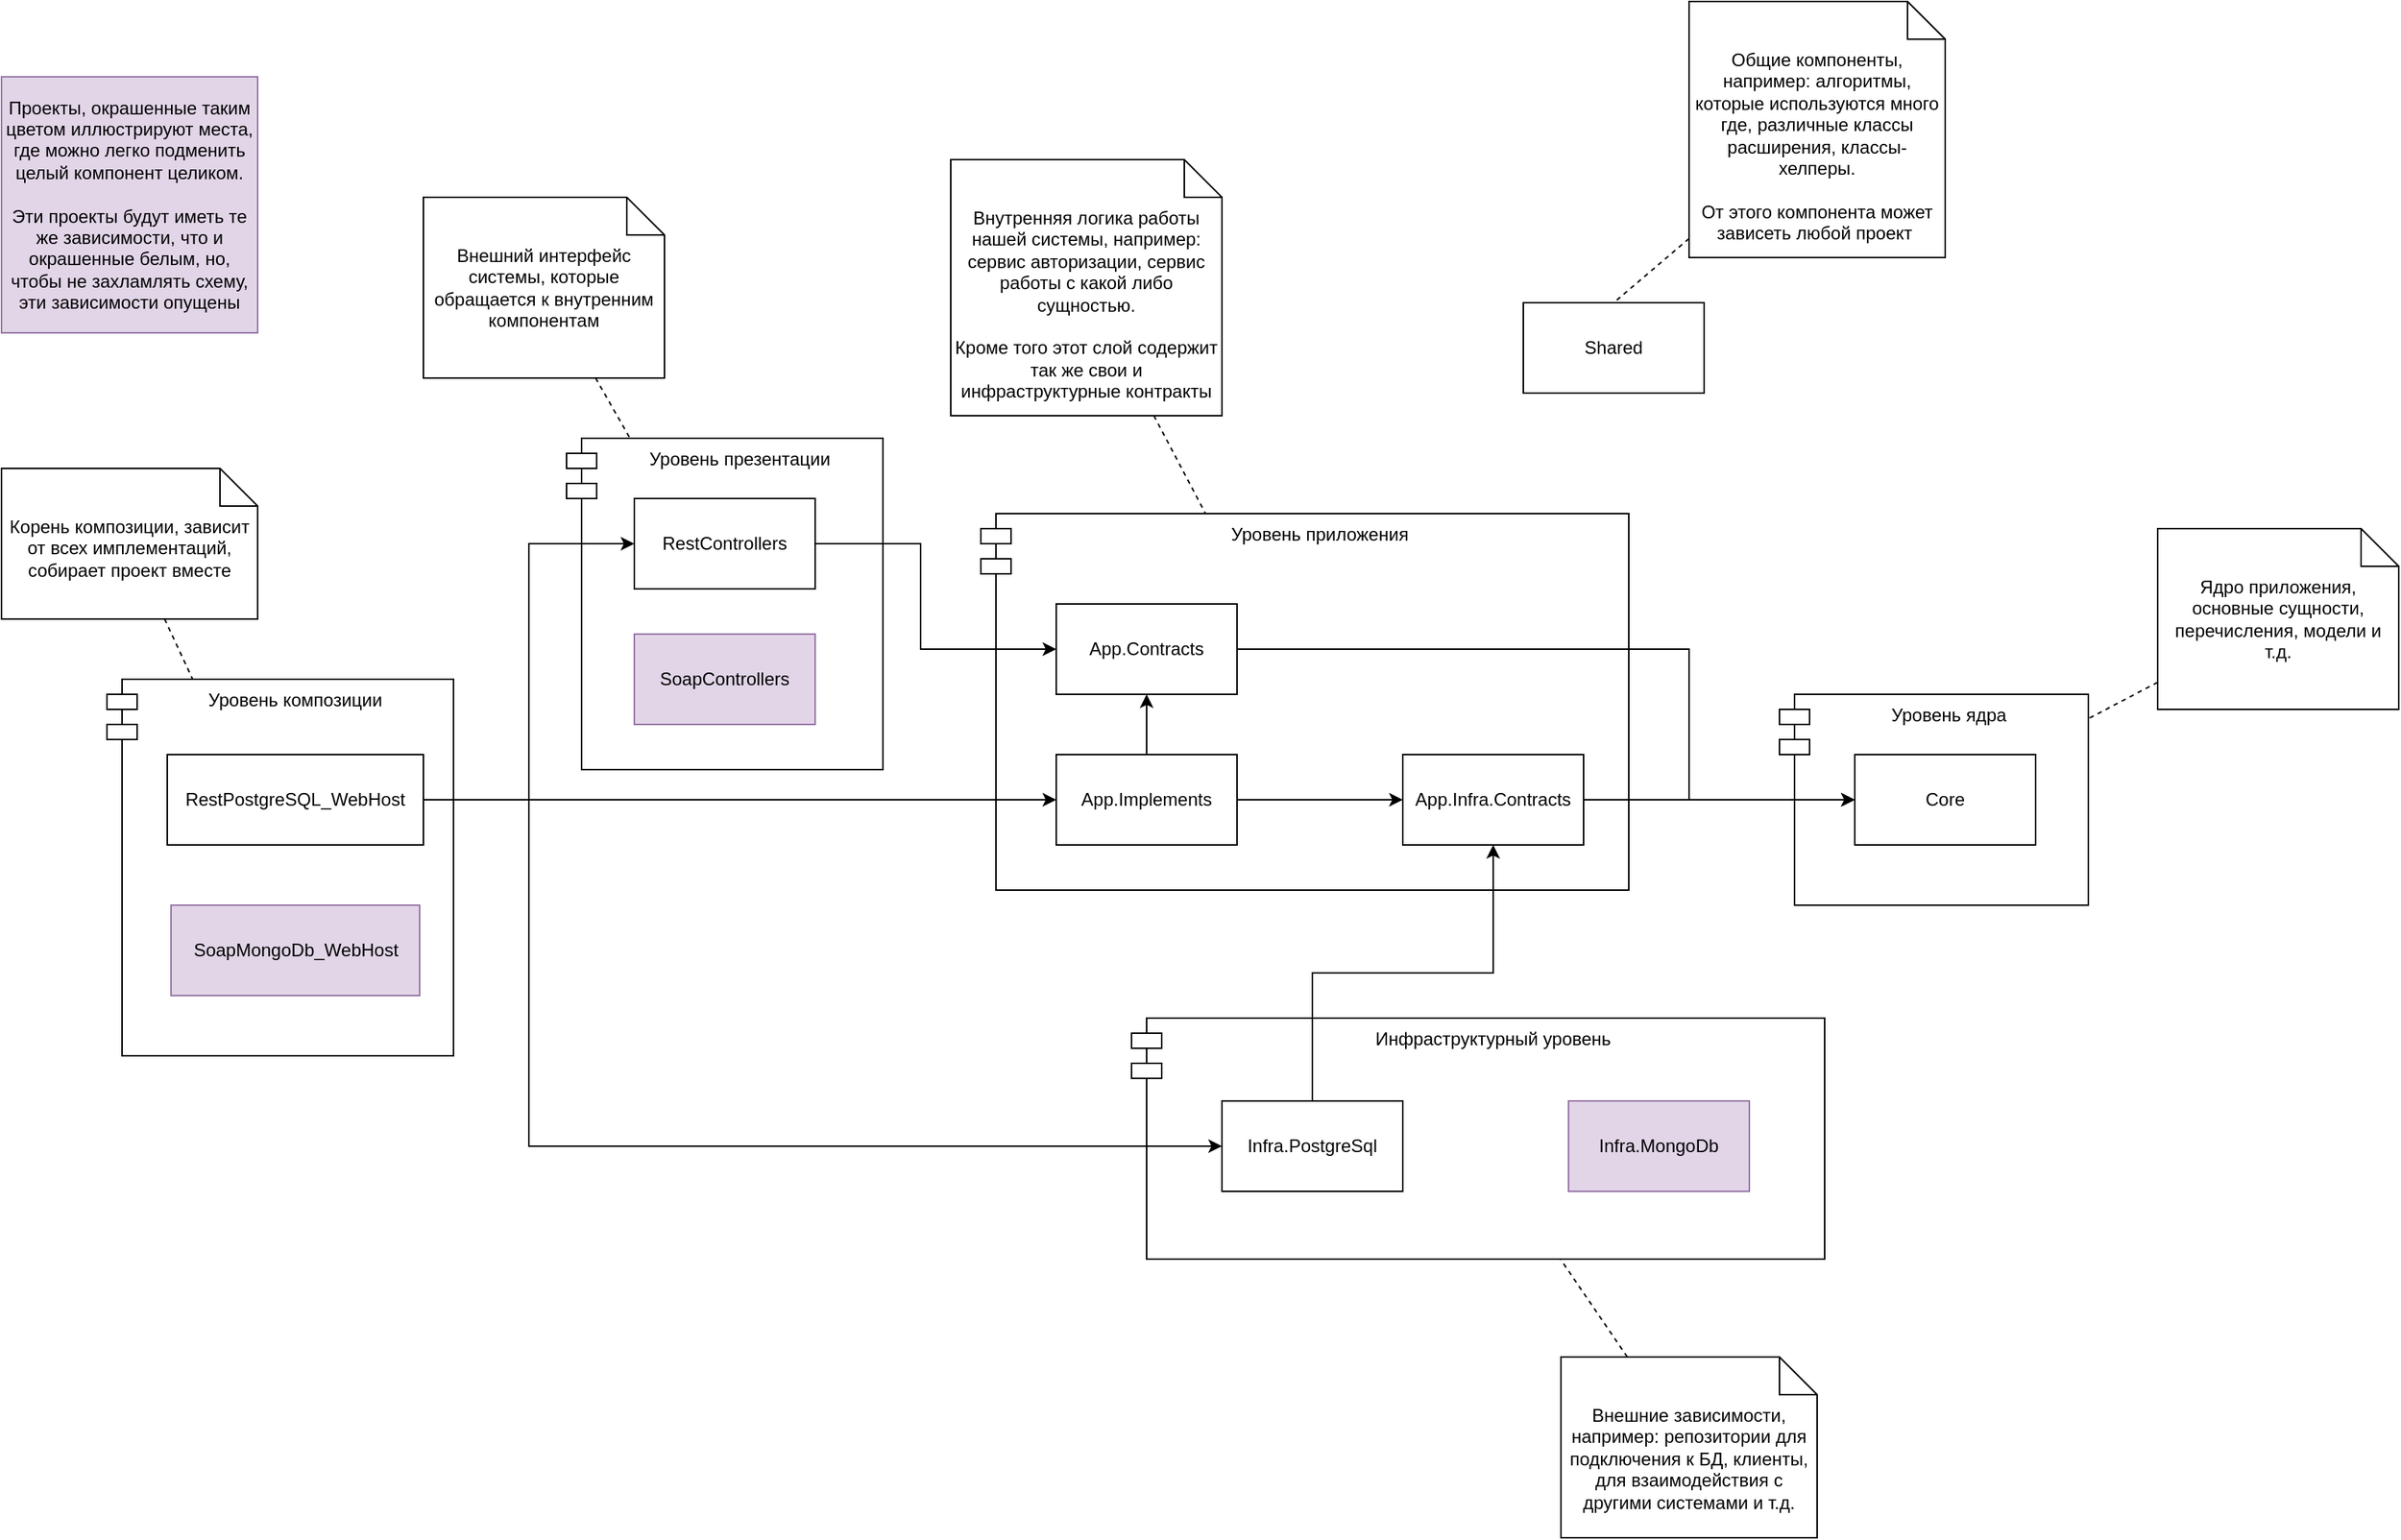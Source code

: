 <mxfile version="26.0.9">
  <diagram name="Страница — 1" id="ZuyVTgnOZ_9e9CqJTq_Z">
    <mxGraphModel dx="2261" dy="2013" grid="1" gridSize="10" guides="1" tooltips="1" connect="1" arrows="1" fold="1" page="1" pageScale="1" pageWidth="827" pageHeight="1169" math="0" shadow="0">
      <root>
        <mxCell id="0" />
        <mxCell id="1" parent="0" />
        <mxCell id="0IhUl0NS03IZPdmeIgKQ-10" value="Уровень ядра" style="shape=module;align=left;spacingLeft=20;align=center;verticalAlign=top;whiteSpace=wrap;html=1;" vertex="1" parent="1">
          <mxGeometry x="910" y="290" width="205" height="140" as="geometry" />
        </mxCell>
        <mxCell id="0IhUl0NS03IZPdmeIgKQ-6" value="Уровень композиции" style="shape=module;align=left;spacingLeft=20;align=center;verticalAlign=top;whiteSpace=wrap;html=1;" vertex="1" parent="1">
          <mxGeometry x="-200" y="280" width="230" height="250" as="geometry" />
        </mxCell>
        <mxCell id="0IhUl0NS03IZPdmeIgKQ-2" value="Уровень презентации" style="shape=module;align=left;spacingLeft=20;align=center;verticalAlign=top;whiteSpace=wrap;html=1;" vertex="1" parent="1">
          <mxGeometry x="105" y="120" width="210" height="220" as="geometry" />
        </mxCell>
        <mxCell id="l_EI9kO1a7t3gWflV9ID-24" value="Уровень приложения" style="shape=module;align=left;spacingLeft=20;align=center;verticalAlign=top;whiteSpace=wrap;html=1;" parent="1" vertex="1">
          <mxGeometry x="380" y="170" width="430" height="250" as="geometry" />
        </mxCell>
        <mxCell id="l_EI9kO1a7t3gWflV9ID-1" value="Core" style="rounded=0;whiteSpace=wrap;html=1;" parent="1" vertex="1">
          <mxGeometry x="960" y="330" width="120" height="60" as="geometry" />
        </mxCell>
        <mxCell id="l_EI9kO1a7t3gWflV9ID-21" style="edgeStyle=orthogonalEdgeStyle;rounded=0;orthogonalLoop=1;jettySize=auto;html=1;exitX=1;exitY=0.5;exitDx=0;exitDy=0;entryX=0;entryY=0.5;entryDx=0;entryDy=0;" parent="1" source="l_EI9kO1a7t3gWflV9ID-2" target="l_EI9kO1a7t3gWflV9ID-1" edge="1">
          <mxGeometry relative="1" as="geometry">
            <Array as="points">
              <mxPoint x="850" y="260" />
              <mxPoint x="850" y="360" />
            </Array>
          </mxGeometry>
        </mxCell>
        <mxCell id="l_EI9kO1a7t3gWflV9ID-2" value="App.Contracts" style="rounded=0;whiteSpace=wrap;html=1;" parent="1" vertex="1">
          <mxGeometry x="430" y="230" width="120" height="60" as="geometry" />
        </mxCell>
        <mxCell id="l_EI9kO1a7t3gWflV9ID-7" style="edgeStyle=orthogonalEdgeStyle;rounded=0;orthogonalLoop=1;jettySize=auto;html=1;exitX=0.5;exitY=0;exitDx=0;exitDy=0;entryX=0.5;entryY=1;entryDx=0;entryDy=0;" parent="1" source="l_EI9kO1a7t3gWflV9ID-3" target="l_EI9kO1a7t3gWflV9ID-2" edge="1">
          <mxGeometry relative="1" as="geometry" />
        </mxCell>
        <mxCell id="l_EI9kO1a7t3gWflV9ID-25" value="Инфраструктурный уровень" style="shape=module;align=left;spacingLeft=20;align=center;verticalAlign=top;whiteSpace=wrap;html=1;" parent="1" vertex="1">
          <mxGeometry x="480" y="505" width="460" height="160" as="geometry" />
        </mxCell>
        <mxCell id="l_EI9kO1a7t3gWflV9ID-9" style="edgeStyle=orthogonalEdgeStyle;rounded=0;orthogonalLoop=1;jettySize=auto;html=1;exitX=1;exitY=0.5;exitDx=0;exitDy=0;entryX=0;entryY=0.5;entryDx=0;entryDy=0;" parent="1" source="l_EI9kO1a7t3gWflV9ID-3" target="0IhUl0NS03IZPdmeIgKQ-1" edge="1">
          <mxGeometry relative="1" as="geometry">
            <Array as="points">
              <mxPoint x="590" y="360" />
              <mxPoint x="590" y="360" />
            </Array>
          </mxGeometry>
        </mxCell>
        <mxCell id="l_EI9kO1a7t3gWflV9ID-3" value="App.Implements" style="rounded=0;whiteSpace=wrap;html=1;" parent="1" vertex="1">
          <mxGeometry x="430" y="330" width="120" height="60" as="geometry" />
        </mxCell>
        <mxCell id="l_EI9kO1a7t3gWflV9ID-6" style="edgeStyle=orthogonalEdgeStyle;rounded=0;orthogonalLoop=1;jettySize=auto;html=1;exitX=0.5;exitY=0;exitDx=0;exitDy=0;entryX=0.5;entryY=1;entryDx=0;entryDy=0;" parent="1" source="l_EI9kO1a7t3gWflV9ID-5" target="0IhUl0NS03IZPdmeIgKQ-1" edge="1">
          <mxGeometry relative="1" as="geometry">
            <mxPoint x="680" y="590" as="targetPoint" />
          </mxGeometry>
        </mxCell>
        <mxCell id="l_EI9kO1a7t3gWflV9ID-5" value="Infra.PostgreSql" style="rounded=0;whiteSpace=wrap;html=1;" parent="1" vertex="1">
          <mxGeometry x="540" y="560" width="120" height="60" as="geometry" />
        </mxCell>
        <mxCell id="l_EI9kO1a7t3gWflV9ID-20" style="edgeStyle=orthogonalEdgeStyle;rounded=0;orthogonalLoop=1;jettySize=auto;html=1;exitX=1;exitY=0.5;exitDx=0;exitDy=0;entryX=0;entryY=0.5;entryDx=0;entryDy=0;" parent="1" source="l_EI9kO1a7t3gWflV9ID-10" target="l_EI9kO1a7t3gWflV9ID-2" edge="1">
          <mxGeometry relative="1" as="geometry">
            <Array as="points">
              <mxPoint x="340" y="190" />
              <mxPoint x="340" y="260" />
            </Array>
          </mxGeometry>
        </mxCell>
        <mxCell id="l_EI9kO1a7t3gWflV9ID-10" value="RestControllers" style="rounded=0;whiteSpace=wrap;html=1;" parent="1" vertex="1">
          <mxGeometry x="150" y="160" width="120" height="60" as="geometry" />
        </mxCell>
        <mxCell id="l_EI9kO1a7t3gWflV9ID-12" style="edgeStyle=orthogonalEdgeStyle;rounded=0;orthogonalLoop=1;jettySize=auto;html=1;exitX=1;exitY=0.5;exitDx=0;exitDy=0;entryX=0;entryY=0.5;entryDx=0;entryDy=0;" parent="1" source="l_EI9kO1a7t3gWflV9ID-11" target="l_EI9kO1a7t3gWflV9ID-3" edge="1">
          <mxGeometry relative="1" as="geometry" />
        </mxCell>
        <mxCell id="l_EI9kO1a7t3gWflV9ID-13" style="edgeStyle=orthogonalEdgeStyle;rounded=0;orthogonalLoop=1;jettySize=auto;html=1;exitX=1;exitY=0.5;exitDx=0;exitDy=0;entryX=0;entryY=0.5;entryDx=0;entryDy=0;" parent="1" source="l_EI9kO1a7t3gWflV9ID-11" target="l_EI9kO1a7t3gWflV9ID-5" edge="1">
          <mxGeometry relative="1" as="geometry">
            <Array as="points">
              <mxPoint x="80" y="360" />
              <mxPoint x="80" y="590" />
            </Array>
          </mxGeometry>
        </mxCell>
        <mxCell id="l_EI9kO1a7t3gWflV9ID-17" style="edgeStyle=orthogonalEdgeStyle;rounded=0;orthogonalLoop=1;jettySize=auto;html=1;exitX=1;exitY=0.5;exitDx=0;exitDy=0;entryX=0;entryY=0.5;entryDx=0;entryDy=0;" parent="1" source="l_EI9kO1a7t3gWflV9ID-11" target="l_EI9kO1a7t3gWflV9ID-10" edge="1">
          <mxGeometry relative="1" as="geometry">
            <Array as="points">
              <mxPoint x="80" y="360" />
              <mxPoint x="80" y="190" />
            </Array>
          </mxGeometry>
        </mxCell>
        <mxCell id="l_EI9kO1a7t3gWflV9ID-11" value="RestPostgreSQL_WebHost" style="rounded=0;whiteSpace=wrap;html=1;" parent="1" vertex="1">
          <mxGeometry x="-160" y="330" width="170" height="60" as="geometry" />
        </mxCell>
        <mxCell id="l_EI9kO1a7t3gWflV9ID-23" value="Shared" style="rounded=0;whiteSpace=wrap;html=1;" parent="1" vertex="1">
          <mxGeometry x="740" y="30" width="120" height="60" as="geometry" />
        </mxCell>
        <mxCell id="l_EI9kO1a7t3gWflV9ID-31" style="rounded=0;orthogonalLoop=1;jettySize=auto;html=1;endArrow=none;startFill=0;dashed=1;" parent="1" source="l_EI9kO1a7t3gWflV9ID-30" target="l_EI9kO1a7t3gWflV9ID-25" edge="1">
          <mxGeometry relative="1" as="geometry" />
        </mxCell>
        <mxCell id="l_EI9kO1a7t3gWflV9ID-30" value="Внешние зависимости, например: репозитории для подключения к БД, клиенты, для взаимодействия с другими системами и т.д." style="shape=note2;boundedLbl=1;whiteSpace=wrap;html=1;size=25;verticalAlign=top;align=center;" parent="1" vertex="1">
          <mxGeometry x="765" y="730" width="170" height="120" as="geometry" />
        </mxCell>
        <mxCell id="l_EI9kO1a7t3gWflV9ID-34" style="rounded=0;orthogonalLoop=1;jettySize=auto;html=1;entryX=0.5;entryY=0;entryDx=0;entryDy=0;endArrow=none;startFill=0;dashed=1;" parent="1" source="l_EI9kO1a7t3gWflV9ID-33" target="l_EI9kO1a7t3gWflV9ID-23" edge="1">
          <mxGeometry relative="1" as="geometry" />
        </mxCell>
        <mxCell id="l_EI9kO1a7t3gWflV9ID-33" value="Общие компоненты, например: алгоритмы, которые используются много где, различные классы расширения, классы-хелперы. &lt;br&gt;&lt;br&gt;От этого компонента может зависеть любой проект&amp;nbsp;" style="shape=note2;boundedLbl=1;whiteSpace=wrap;html=1;size=25;verticalAlign=top;align=center;" parent="1" vertex="1">
          <mxGeometry x="850" y="-170" width="170" height="170" as="geometry" />
        </mxCell>
        <mxCell id="l_EI9kO1a7t3gWflV9ID-36" style="rounded=0;orthogonalLoop=1;jettySize=auto;html=1;dashed=1;endArrow=none;startFill=0;" parent="1" source="l_EI9kO1a7t3gWflV9ID-35" target="l_EI9kO1a7t3gWflV9ID-24" edge="1">
          <mxGeometry relative="1" as="geometry" />
        </mxCell>
        <mxCell id="l_EI9kO1a7t3gWflV9ID-35" value="Внутренняя логика работы нашей системы, например: сервис авторизации, сервис работы с какой либо сущностью.&lt;br&gt;&lt;div&gt;&lt;br&gt;&lt;/div&gt;&lt;div&gt;Кроме того этот слой содержит так же свои и инфраструктурные контракты&lt;/div&gt;&lt;div&gt;&lt;br&gt;&lt;/div&gt;" style="shape=note2;boundedLbl=1;whiteSpace=wrap;html=1;size=25;verticalAlign=top;align=center;" parent="1" vertex="1">
          <mxGeometry x="360" y="-65" width="180" height="170" as="geometry" />
        </mxCell>
        <mxCell id="l_EI9kO1a7t3gWflV9ID-38" style="rounded=0;orthogonalLoop=1;jettySize=auto;html=1;endArrow=none;startFill=0;dashed=1;" parent="1" source="l_EI9kO1a7t3gWflV9ID-37" target="0IhUl0NS03IZPdmeIgKQ-6" edge="1">
          <mxGeometry relative="1" as="geometry" />
        </mxCell>
        <mxCell id="l_EI9kO1a7t3gWflV9ID-37" value="Корень композиции, зависит от всех имплементаций, собирает проект вместе" style="shape=note2;boundedLbl=1;whiteSpace=wrap;html=1;size=25;verticalAlign=top;align=center;" parent="1" vertex="1">
          <mxGeometry x="-270" y="140" width="170" height="100" as="geometry" />
        </mxCell>
        <mxCell id="l_EI9kO1a7t3gWflV9ID-39" value="Внешний интерфейс системы, которые обращается к внутренним компонентам" style="shape=note2;boundedLbl=1;whiteSpace=wrap;html=1;size=25;verticalAlign=top;align=center;" parent="1" vertex="1">
          <mxGeometry x="10" y="-40" width="160" height="120" as="geometry" />
        </mxCell>
        <mxCell id="l_EI9kO1a7t3gWflV9ID-40" style="rounded=0;orthogonalLoop=1;jettySize=auto;html=1;dashed=1;endArrow=none;startFill=0;" parent="1" source="l_EI9kO1a7t3gWflV9ID-39" target="0IhUl0NS03IZPdmeIgKQ-2" edge="1">
          <mxGeometry relative="1" as="geometry">
            <mxPoint x="392" y="100" as="sourcePoint" />
            <mxPoint x="429" y="160" as="targetPoint" />
          </mxGeometry>
        </mxCell>
        <mxCell id="l_EI9kO1a7t3gWflV9ID-41" value="Ядро приложения, основные сущности, перечисления, модели и т.д." style="shape=note2;boundedLbl=1;whiteSpace=wrap;html=1;size=25;verticalAlign=top;align=center;" parent="1" vertex="1">
          <mxGeometry x="1161" y="180" width="160" height="120" as="geometry" />
        </mxCell>
        <mxCell id="l_EI9kO1a7t3gWflV9ID-42" style="rounded=0;orthogonalLoop=1;jettySize=auto;html=1;endArrow=none;startFill=0;dashed=1;" parent="1" source="l_EI9kO1a7t3gWflV9ID-41" target="0IhUl0NS03IZPdmeIgKQ-10" edge="1">
          <mxGeometry relative="1" as="geometry">
            <mxPoint x="860" y="-3" as="sourcePoint" />
            <mxPoint x="810" y="40" as="targetPoint" />
          </mxGeometry>
        </mxCell>
        <mxCell id="0IhUl0NS03IZPdmeIgKQ-3" style="edgeStyle=orthogonalEdgeStyle;rounded=0;orthogonalLoop=1;jettySize=auto;html=1;exitX=1;exitY=0.5;exitDx=0;exitDy=0;entryX=0;entryY=0.5;entryDx=0;entryDy=0;" edge="1" parent="1" source="0IhUl0NS03IZPdmeIgKQ-1" target="l_EI9kO1a7t3gWflV9ID-1">
          <mxGeometry relative="1" as="geometry">
            <mxPoint x="870" y="390" as="targetPoint" />
            <Array as="points">
              <mxPoint x="920" y="360" />
              <mxPoint x="920" y="360" />
            </Array>
          </mxGeometry>
        </mxCell>
        <mxCell id="0IhUl0NS03IZPdmeIgKQ-1" value="App.Infra.Contracts" style="rounded=0;whiteSpace=wrap;html=1;" vertex="1" parent="1">
          <mxGeometry x="660" y="330" width="120" height="60" as="geometry" />
        </mxCell>
        <mxCell id="0IhUl0NS03IZPdmeIgKQ-4" value="Infra.MongoDb" style="rounded=0;whiteSpace=wrap;html=1;fillColor=#e1d5e7;strokeColor=#9673a6;" vertex="1" parent="1">
          <mxGeometry x="770" y="560" width="120" height="60" as="geometry" />
        </mxCell>
        <mxCell id="0IhUl0NS03IZPdmeIgKQ-7" value="SoapMongoDb_WebHost" style="rounded=0;whiteSpace=wrap;html=1;fillColor=#e1d5e7;strokeColor=#9673a6;" vertex="1" parent="1">
          <mxGeometry x="-157.5" y="430" width="165" height="60" as="geometry" />
        </mxCell>
        <mxCell id="0IhUl0NS03IZPdmeIgKQ-8" value="Проекты, окрашенные таким цветом иллюстрируют места, где можно легко подменить целый компонент целиком.&lt;br&gt;&lt;br&gt;Эти проекты будут иметь те же зависимости, что и окрашенные белым, но, чтобы не захламлять схему, эти зависимости опущены" style="text;html=1;align=center;verticalAlign=middle;whiteSpace=wrap;rounded=0;fillColor=#e1d5e7;strokeColor=#9673a6;" vertex="1" parent="1">
          <mxGeometry x="-270" y="-120" width="170" height="170" as="geometry" />
        </mxCell>
        <mxCell id="0IhUl0NS03IZPdmeIgKQ-9" value="SoapControllers" style="rounded=0;whiteSpace=wrap;html=1;fillColor=#e1d5e7;strokeColor=#9673a6;" vertex="1" parent="1">
          <mxGeometry x="150" y="250" width="120" height="60" as="geometry" />
        </mxCell>
      </root>
    </mxGraphModel>
  </diagram>
</mxfile>
